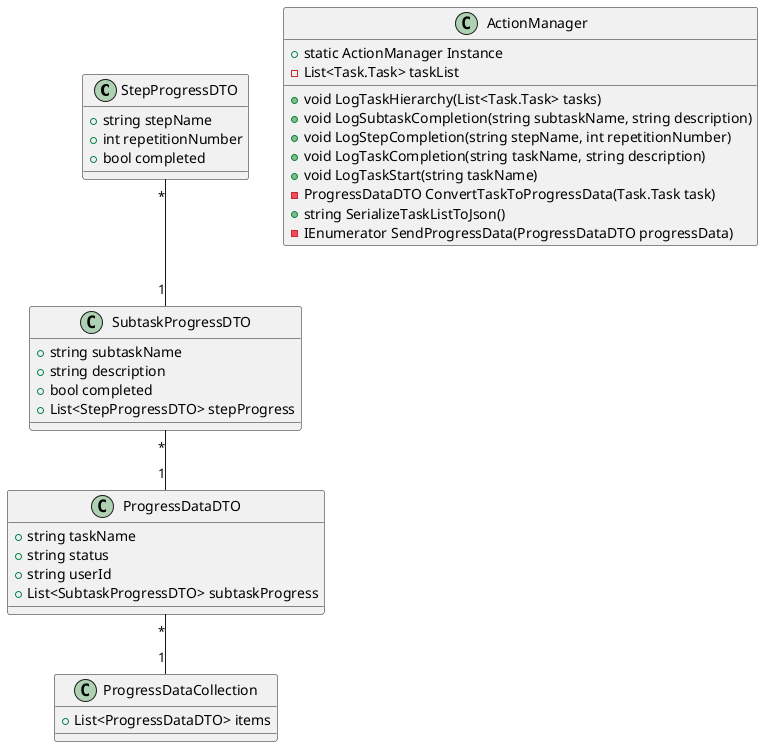 @startuml

class StepProgressDTO {
    +string stepName
    +int repetitionNumber
    +bool completed
}

class SubtaskProgressDTO {
    +string subtaskName
    +string description
    +bool completed
    +List<StepProgressDTO> stepProgress
}

class ProgressDataDTO {
    +string taskName
    +string status
    +string userId
    +List<SubtaskProgressDTO> subtaskProgress
}

class ProgressDataCollection {
    +List<ProgressDataDTO> items
}

class ActionManager {
    +static ActionManager Instance
    -List<Task.Task> taskList
    +void LogTaskHierarchy(List<Task.Task> tasks)
    +void LogSubtaskCompletion(string subtaskName, string description)
    +void LogStepCompletion(string stepName, int repetitionNumber)
    +void LogTaskCompletion(string taskName, string description)
    +void LogTaskStart(string taskName)
    -ProgressDataDTO ConvertTaskToProgressData(Task.Task task)
    +string SerializeTaskListToJson()
    -IEnumerator SendProgressData(ProgressDataDTO progressData)
}

StepProgressDTO "*" -- "1" SubtaskProgressDTO
SubtaskProgressDTO "*" -- "1" ProgressDataDTO
ProgressDataDTO "*" -- "1" ProgressDataCollection

@enduml
